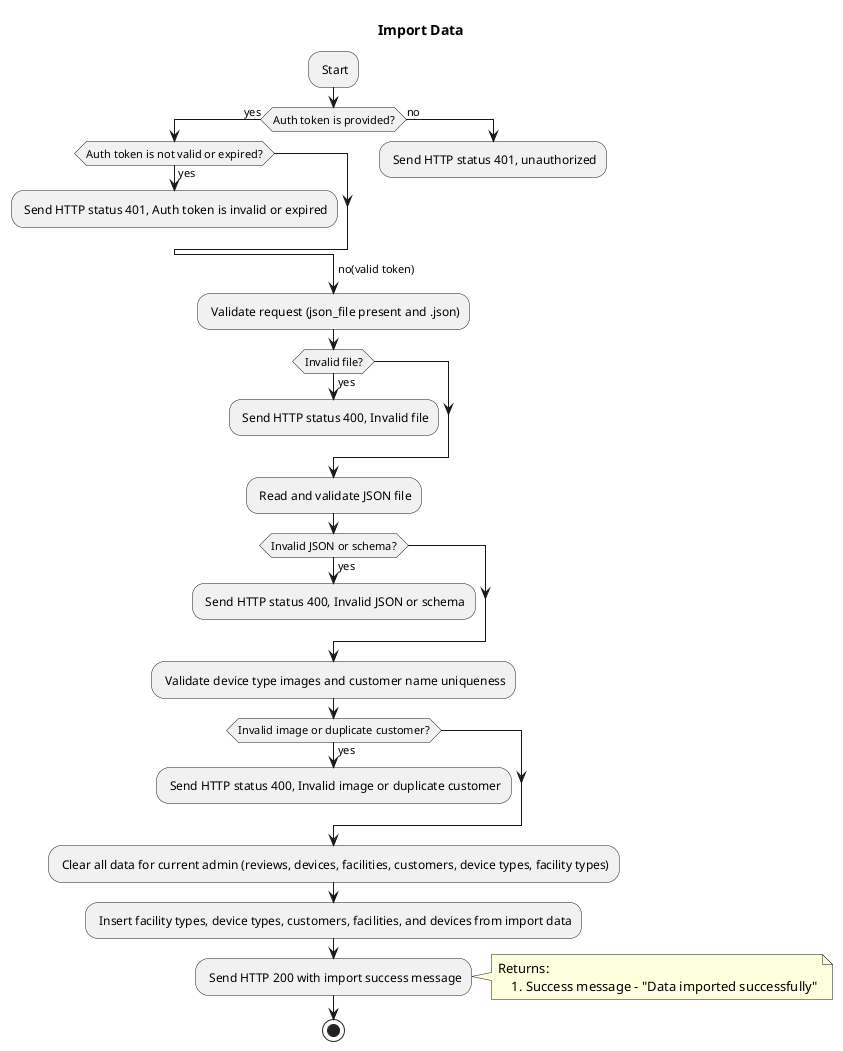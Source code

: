 @startuml Import Data
title Import Data

: Start;
if (Auth token is provided?) then (yes)
    if (Auth token is not valid or expired?) then (yes)
        : Send HTTP status 401, Auth token is invalid or expired;
        kill
    endif
else (no)
    : Send HTTP status 401, unauthorized;
    kill
endif
->no(valid token);
: Validate request (json_file present and .json);
if (Invalid file?) then (yes)
    : Send HTTP status 400, Invalid file;
    kill
endif
: Read and validate JSON file;
if (Invalid JSON or schema?) then (yes)
    : Send HTTP status 400, Invalid JSON or schema;
    kill
endif
: Validate device type images and customer name uniqueness;
if (Invalid image or duplicate customer?) then (yes)
    : Send HTTP status 400, Invalid image or duplicate customer;
    kill
endif
: Clear all data for current admin (reviews, devices, facilities, customers, device types, facility types);
: Insert facility types, device types, customers, facilities, and devices from import data;
: Send HTTP 200 with import success message;
note right
    Returns:
        1. Success message - "Data imported successfully"
end note
stop
@enduml
